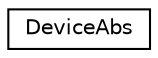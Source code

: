 digraph "Graphical Class Hierarchy"
{
  edge [fontname="Helvetica",fontsize="10",labelfontname="Helvetica",labelfontsize="10"];
  node [fontname="Helvetica",fontsize="10",shape=record];
  rankdir="LR";
  Node0 [label="DeviceAbs",height=0.2,width=0.4,color="black", fillcolor="white", style="filled",URL="$structDeviceAbs.html"];
}
